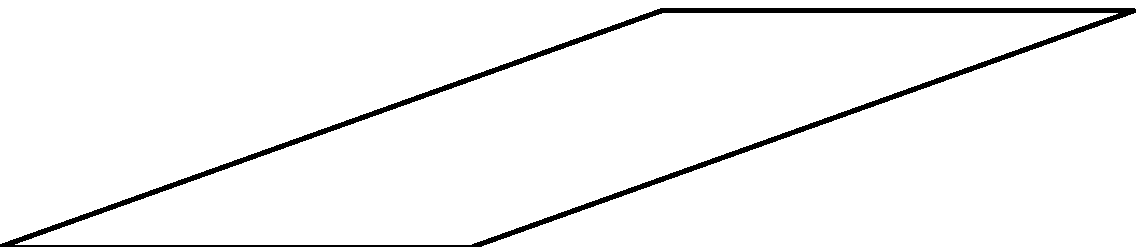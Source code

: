 prologues:=2;

verbatimtex
%&latex
\documentclass[12pt]{article}
\begin{document}
etex

vardef paral(expr A,B,C,D) =
  draw A--B--C--D--A withpen pencircle
       scaled 1.5pt;
  lbldots(A);
enddef;

u := 12mm;
pair A, B, C, D;
A := (0,0);
B := (5u,0);
C := (12u,2.5u);
D = (xpart A + xpart C - xpart B, ypart C);

vardef lbldots(expr L) =
%%  dotlabel.bot("A", A);
%% dotlabel.bot("B", B);
%%dotlabel.top("C", C);
%%dotlabel.top("D", D);
enddef;

beginfig(1);
  paral(A, B, C, D);
endfig;

beginfig(2);
  fill (B--D--C--cycle) withcolor (0.8,1,0.4); % 6f3
  paral(A, B, C, D);
  draw B--D;
endfig;

beginfig(3);
  fill (A--D--(xpart D - xpart B + xpart A, ypart D)--cycle) withcolor
       (0.8,1,0.4);
  draw A--B--D--(xpart D - xpart B + xpart A, ypart D)--A withpen
       pencircle scaled 1.5pt;
  draw B--C--D;
  draw A--D;
endfig;
